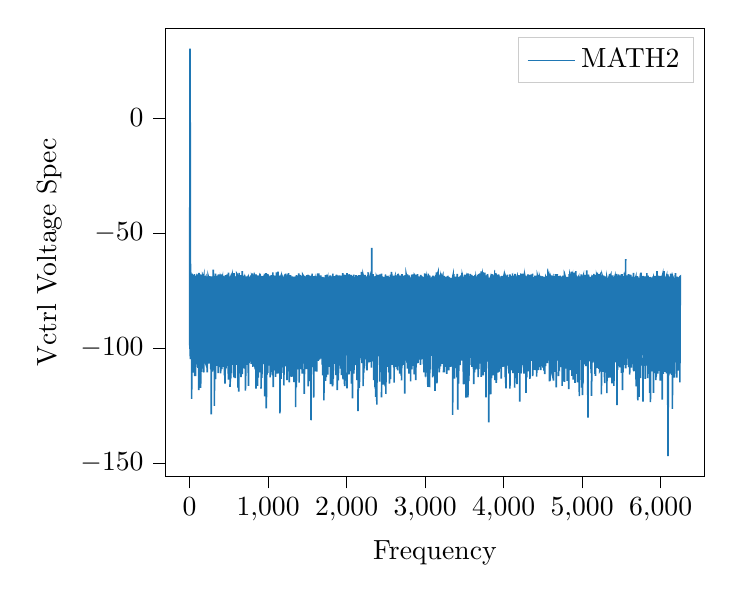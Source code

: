 % This file was created by tikzplotlib v0.9.5.
\begin{tikzpicture}

\definecolor{color0}{rgb}{0.122,0.467,0.706}

\begin{axis}[
legend cell align={left},
legend style={fill opacity=0.8, draw opacity=1, text opacity=1, draw=white!80!black},
tick align=outside,
tick pos=left,
unbounded coords=jump,
x grid style={white!69.02!black},
xlabel={Frequency},
xmin=-312.5, xmax=6562.5,
xtick style={color=black},
y grid style={white!69.02!black},
ylabel={Vctrl Voltage Spec},
ymin=-155.8, ymax=38.983,
ytick style={color=black}
]
\addplot [semithick, color0]
table {%
0 -98.809
4.98 30.13
9.98 -66.302
4.99 -99.857
9.99 -104.816
14.98 -67.099
14.99 -100.53
19.98 -68.143
19.99 -101.26
24.98 -68.808
29.98 -67.636
24.99 -122.015
34.98 -68.54
29.99 -108.8
39.98 -68.777
34.99 -99.691
44.98 -68.169
39.99 -105.989
49.98 -69.454
44.99 -109.962
54.98 -69.145
49.99 -110.634
59.98 -67.859
54.99 -106.528
59.99 -101.346
64.98 -69.125
64.99 -112.132
69.98 -68.654
69.99 -102.527
74.98 -69.838
79.98 -69.413
74.99 -112.191
79.99 -100.394
84.98 -70.401
84.99 -102.846
89.98 -68.224
89.99 -107.106
94.98 -69.695
94.99 -104.739
99.98 -69.408
99.99 -102.941
104.98 -69.237
109.98 -67.737
104.99 -108.543
109.99 -105.456
114.98 -69.509
119.98 -67.319
114.99 -118.272
119.99 -103.462
124.98 -67.807
124.99 -103.361
129.98 -70.735
129.99 -110.303
134.98 -68.782
139.98 -69.64
134.99 -111.404
144.98 -68.108
139.99 -117.298
144.99 -95.648
149.98 -70.034
154.98 -69.455
149.99 -110.278
159.98 -69.306
154.99 -106.055
159.99 -103.094
164.98 -68.389
169.98 -68.785
164.99 -106.841
169.99 -108.851
174.98 -69.677
179.98 -68.875
174.99 -103.777
179.99 -110.589
184.98 -68.726
184.99 -106.317
189.98 -69.089
194.98 -69.231
189.99 -104.619
194.99 -97.461
199.98 -69.393
204.98 -69.068
199.99 -106.085
204.99 -106.612
209.98 -69.286
209.99 -102.257
214.98 -68.842
214.99 -105.327
219.98 -69.259
219.99 -97.956
224.98 -69.807
224.99 -110.559
229.98 -69.545
229.99 -105.283
234.98 -68.603
239.98 -69.21
234.99 -104.412
244.98 -69.594
239.99 -106.756
249.98 -68.752
244.99 -105.019
254.98 -68.765
249.99 -102.064
259.98 -68.786
254.99 -103.231
259.99 -106.051
264.98 -69.793
269.98 -68.831
264.99 -105.285
269.99 -109.237
274.98 -68.863
274.99 -128.829
279.98 -69.716
284.98 -70.65
279.99 -101.841
289.98 -69.699
284.99 -104.902
294.98 -70.682
289.99 -110.177
299.98 -65.918
294.99 -99.408
304.98 -69.516
299.99 -109.439
304.99 -105.781
309.98 -69.078
309.99 -102.649
314.98 -68.53
314.99 -125.052
319.98 -69.715
319.99 -105.013
324.98 -68.869
324.99 -109.723
329.98 -67.675
329.99 -113.526
334.98 -68.965
334.99 -107.307
339.98 -68.637
339.99 -105.486
344.98 -68.641
349.98 -69.659
344.99 -107.767
354.98 -69.228
349.99 -99.648
359.98 -69.98
354.99 -99.183
364.98 -68.028
359.99 -106.612
369.98 -69.839
364.99 -110.837
374.98 -67.923
369.99 -102.23
374.99 -108.203
379.98 -70.152
379.99 -105.37
384.98 -68.276
384.99 -104.672
389.98 -68.824
389.99 -104.335
394.98 -69.18
399.98 -69.652
394.99 -110.996
404.98 -68.006
399.99 -107.75
404.99 -99.955
409.98 -70.816
414.98 -70.033
409.99 -109.153
414.99 -104.001
419.98 -68.251
419.99 -108.169
424.98 -69.333
424.99 -104.758
429.98 -68.779
434.98 -70.305
429.99 -105.946
434.99 -101.147
439.98 -70.151
439.99 -104.148
444.98 -69.618
444.99 -111.897
449.98 -70.074
449.99 -115.438
454.98 -68.304
459.98 -70.02
454.99 -109.659
464.98 -70.389
459.99 -101.309
464.99 -108.771
469.98 -68.814
474.98 -68.794
469.99 -105.382
474.99 -103.931
479.98 -67.984
484.98 -69.183
479.99 -104.296
489.98 -69.18
484.99 -107.677
494.98 -67.217
489.99 -107.764
494.99 -113.728
499.98 -68.614
499.99 -104.303
504.98 -69.468
504.99 -101.752
509.98 -69.585
509.99 -101.222
514.98 -69.969
519.98 -69.462
514.99 -116.845
519.99 -107.569
524.98 -69.802
524.99 -113.169
529.98 -68.514
529.99 -110.874
534.98 -69.511
539.98 -68.778
534.99 -101.781
539.99 -102.21
544.98 -69.92
544.99 -107.287
549.98 -68.991
549.99 -104.554
554.98 -67.414
559.98 -68.94
554.99 -103.896
564.98 -67.425
559.99 -110.179
564.99 -112.739
569.98 -68.774
574.98 -69.964
569.99 -102.657
574.99 -106.376
579.98 -70.142
584.98 -69.962
579.99 -112.996
589.98 -68.887
584.99 -104.344
594.98 -70.017
589.99 -107.3
594.99 -100.754
599.98 -67.638
604.98 -67.883
599.99 -106.751
609.98 -68.719
604.99 -99.443
614.98 -68.076
609.99 -98.772
619.98 -69.704
614.99 -117.221
624.98 -69.416
619.99 -104.67
629.98 -67.286
624.99 -118.883
629.99 -102.559
634.98 -68.747
634.99 -104.343
639.98 -68.596
639.99 -100.709
644.98 -69.839
644.99 -101.71
649.98 -68.276
649.99 -111.026
654.98 -69.981
654.99 -112.586
659.98 -69.227
659.99 -109.765
664.98 -69.173
664.99 -105.336
669.98 -66.565
669.99 -111.297
674.98 -68.953
679.98 -69.262
674.99 -104.126
679.99 -108.751
684.98 -69.689
684.99 -104.51
689.98 -70.478
689.99 -103.356
694.98 -68.565
694.99 -105.358
699.98 -68.201
699.99 -103.897
704.98 -70.631
704.99 -108.877
709.98 -69.528
714.98 -69.99
709.99 -118.507
714.99 -109.886
719.98 -70.1
724.98 -70.211
719.99 -101.332
724.99 -99.845
729.98 -68.832
734.98 -71.202
729.99 -107.271
734.99 -105.764
739.98 -69.152
739.99 -100.596
744.98 -69.099
749.98 -69.214
744.99 -104.519
749.99 -116.416
754.98 -69.278
759.98 -69.66
754.99 -101.345
764.98 -69.439
759.99 -102.23
764.99 -105.609
769.98 -69.95
774.98 -70.008
769.99 -105.811
779.98 -68.362
774.99 -103.478
779.99 -102.759
784.98 -69.845
784.99 -106.816
789.98 -69.421
794.98 -70.014
789.99 -103.548
799.98 -67.525
794.99 -106.951
804.98 -68.729
799.99 -101.671
809.98 -68.118
804.99 -108.189
814.98 -68.357
809.99 -101.755
814.99 -101.392
819.98 -69.378
824.98 -69.647
819.99 -101.788
824.99 -107.733
829.98 -68.395
834.98 -68.734
829.99 -106.333
834.99 -109.187
839.98 -68.927
844.98 -67.994
839.99 -107.34
849.98 -70.094
844.99 -117.604
854.98 -69.748
849.99 -104.594
859.98 -70.174
854.99 -109.211
859.99 -115.971
864.98 -68.42
864.99 -116.367
869.98 -69.089
869.99 -102.185
874.98 -70.123
874.99 -112.777
879.98 -69.677
884.98 -69.209
879.99 -104.311
889.98 -68.866
884.99 -104.744
889.99 -110.516
894.98 -67.648
899.98 -70.079
894.99 -104.323
904.98 -69.466
899.99 -109.814
909.98 -68.795
904.99 -100.39
914.98 -68.653
909.99 -117.58
919.98 -70.049
914.99 -98.763
924.98 -69.056
919.99 -112.945
924.99 -102.091
929.98 -68.715
934.98 -70.478
929.99 -103.876
934.99 -101.147
939.98 -70.299
939.99 -97.985
944.98 -70.917
949.98 -68.224
944.99 -106.953
949.99 -100.305
954.98 -68.752
959.98 -69.031
954.99 -120.94
964.98 -69.819
959.99 -100.895
969.98 -67.422
964.99 -116.349
969.99 -106.595
974.98 -67.465
979.98 -68.96
974.99 -126.194
979.99 -118.303
984.98 -67.937
989.98 -68.837
984.99 -111.537
989.99 -105.35
994.98 -68.977
999.98 -68.757
994.99 -110.725
1004.98 -68.809
999.99 -106.251
1009.98 -69.914
1004.99 -105.969
1014.98 -68.945
1009.99 -107.561
1014.99 -101.945
1019.98 -70.355
1019.99 -101.355
1024.98 -69.439
1029.98 -69.674
1024.99 -112.704
1029.99 -105.176
1034.98 -69.654
1039.98 -68.35
1034.99 -104.099
1044.98 -70.839
1039.99 -102.856
1044.99 -110.358
1049.98 -70.386
1054.98 -69.793
1049.99 -107.509
1059.98 -67.139
1054.99 -111.891
1059.99 -101.729
1064.98 -68.296
1064.99 -116.998
1069.98 -68.874
1069.99 -99.364
1074.98 -70.036
1074.99 -104.491
1079.98 -70.344
1079.99 -101.704
1084.98 -68.483
1084.99 -101.684
1089.98 -70.288
1089.99 -109.624
1094.98 -70.352
1099.98 -69.396
1094.99 -112.469
1099.99 -101.671
1104.98 -67.112
1104.99 -103.731
1109.98 -69.522
1109.99 -102.564
1114.98 -69.691
1119.98 -68.565
1114.99 -104.822
1119.99 -111.088
1124.98 -66.791
1124.99 -104.314
1129.98 -70.289
1129.99 -105.885
1134.98 -68.555
1139.98 -69.488
1134.99 -110.916
1139.99 -107.742
1144.98 -69.054
1144.99 -103.049
1149.98 -70.199
1149.99 -128.344
1154.98 -69.8
1154.99 -113.178
1159.98 -68.387
1159.99 -110.346
1164.98 -70.205
1164.99 -113.391
1169.98 -67.742
1169.99 -108.579
1174.98 -68.77
1179.98 -69.283
1174.99 -110.731
1184.98 -68.416
1179.99 -105.779
1189.98 -70.097
1184.99 -102.904
1194.98 -69.365
1189.99 -106.943
1199.98 -68.986
1194.99 -99.719
1204.98 -70.28
1199.99 -116.242
1209.98 -70.1
1204.99 -102.784
1214.98 -68.001
1209.99 -105.552
1219.98 -69.005
1214.99 -107.961
1224.98 -67.587
1219.99 -105.972
1229.98 -69.472
1224.99 -103.918
1229.99 -103.677
1234.98 -69.797
1239.98 -69.365
1234.99 -106.356
1244.98 -70.006
1239.99 -113.879
1249.98 -69.319
1244.99 -110.059
1254.98 -69.937
1249.99 -105.243
1259.98 -67.402
1254.99 -104.967
1264.98 -69.127
1259.99 -108.901
1269.98 -70.152
1264.99 -104.049
1269.99 -114.858
1274.98 -69.44
1274.99 -105.842
1279.98 -70.308
1279.99 -103.909
1284.98 -68.28
1284.99 -111.482
1289.98 -70.29
1289.99 -101.164
1294.98 -69.48
1294.99 -112.442
1299.98 -69.701
1299.99 -103.283
1304.98 -69.893
1304.99 -101.281
1309.98 -68.859
1309.99 -101.174
1314.98 -69.162
1314.99 -112.364
1319.98 -70.025
1319.99 -103.866
1324.98 -70.772
1324.99 -103.015
1329.98 -70.837
1329.99 -114.778
1334.98 -69.499
1334.99 -106.481
1339.98 -68.98
1339.99 -103.755
1344.98 -69.662
1344.99 -109.776
1349.98 -68.838
1349.99 -125.632
1354.98 -68.924
1354.99 -104.812
1359.98 -68.328
1359.99 -116.798
1364.98 -68.485
1364.99 -97.907
1369.98 -69.278
1369.99 -102.59
1374.98 -69.819
1374.99 -109.244
1379.98 -69.767
1379.99 -98.113
1384.98 -68.934
1384.99 -105.819
1389.98 -67.576
1389.99 -108.891
1394.98 -69.309
1394.99 -114.981
1399.98 -68.659
1399.99 -105.926
1404.98 -68.153
1404.99 -107.945
1409.98 -69.828
1409.99 -101.67
1414.98 -68.48
1414.99 -109.006
1419.98 -69.769
1424.98 -69.624
1419.99 -109.13
1429.98 -69.613
1424.99 -105.63
1429.99 -109.211
1434.98 -69.263
1434.99 -111.114
1439.98 -68.155
1444.98 -68.47
1439.99 -102.216
1449.98 -68.918
1444.99 -102.316
1454.98 -69.105
1449.99 -106.746
1454.99 -100.511
1459.98 -68.978
1464.98 -69.158
1459.99 -119.865
1464.99 -100.265
1469.98 -70.079
1469.99 -106.643
1474.98 -69.35
1479.98 -69.181
1474.99 -106.166
1479.99 -102.562
1484.98 -69.527
1484.99 -109.167
1489.98 -68.259
1489.99 -103.168
1494.98 -71.04
1494.99 -102.201
1499.98 -69.905
1504.98 -69.701
1499.99 -101.188
1504.99 -105.808
1509.98 -68.849
1509.99 -116.668
1514.98 -68.684
1519.98 -68.826
1514.99 -103.77
1519.99 -114.327
1524.98 -68.381
1524.99 -105.987
1529.98 -68.789
1529.99 -103.606
1534.98 -69.026
1539.98 -68.995
1534.99 -100.288
1539.99 -98.51
1544.98 -69.835
1549.98 -69.608
1544.99 -131.341
1554.98 -68.977
1549.99 -107.116
1559.98 -67.593
1554.99 -108.306
1564.98 -69.328
1559.99 -106.913
1569.98 -68.881
1564.99 -100.695
1574.98 -71.058
1569.99 -102.497
1574.99 -104.709
1579.98 -68.766
1579.99 -121.499
1584.98 -71.19
1589.98 -70.525
1584.99 -108.625
1594.98 -70.64
1589.99 -107.65
1599.98 -69.608
1594.99 -104.905
1604.98 -70.68
1599.99 -110.048
1604.99 -107.511
1609.98 -69.988
1609.99 -106.667
1614.98 -69.567
1619.98 -69.795
1614.99 -109.775
1624.98 -69.123
1619.99 -110.241
1629.98 -67.584
1624.99 -100.059
1634.98 -70.243
1629.99 -103.933
1639.98 -69.636
1634.99 -98.936
1644.98 -67.508
1639.99 -105.553
1644.99 -98.798
1649.98 -69.921
1654.98 -69.803
1649.99 -100.349
1659.98 -69.973
1654.99 -104.978
1664.98 -69.035
1659.99 -101.042
1669.98 -68.397
1664.99 -103.984
1674.98 -69.659
1669.99 -102.417
1679.98 -69.32
1674.99 -104.125
1684.98 -69.88
1679.99 -104.579
1689.98 -69.549
1684.99 -103.108
1694.98 -69.058
1689.99 -107.19
1699.98 -69.556
1694.99 -111.853
1704.98 -69.941
1699.99 -106.649
1709.98 -69.253
1704.99 -106.693
1714.98 -69.233
1709.99 -122.752
1719.98 -69.738
1714.99 -109.642
1724.98 -69.666
1719.99 -100.237
1729.98 -68.255
1724.99 -109.144
1734.98 -70.098
1729.99 -114.215
1739.98 -68.899
1734.99 -101.257
1744.98 -68.074
1739.99 -112.612
1744.99 -102.52
1749.98 -70.952
1754.98 -70.242
1749.99 -99.74
1759.98 -69.459
1754.99 -106.527
1759.99 -111.48
1764.98 -69.213
1764.99 -98.958
1769.98 -69.055
1769.99 -108.096
1774.98 -69.368
1774.99 -108.143
1779.98 -70.223
1779.99 -104.106
1784.98 -68.471
1784.99 -103.281
1789.98 -68.883
1789.99 -100.783
1794.98 -68.379
1794.99 -115.619
1799.98 -68.874
1799.99 -110.03
1804.98 -69.183
1804.99 -108.087
1809.98 -69.296
1809.99 -109.769
1814.98 -69.369
1814.99 -104.433
1819.98 -69.862
1819.99 -116.644
1824.98 -67.597
1824.99 -115.994
1829.98 -70.226
1829.99 -113.201
1834.98 -69.136
1834.99 -101.22
1839.98 -68.688
1839.99 -100.974
1844.98 -69.206
1844.99 -102.929
1849.98 -69.091
1849.99 -101.347
1854.98 -70.932
1854.99 -106.828
1859.98 -69.306
1859.99 -109.692
1864.98 -68.509
1864.99 -111.685
1869.98 -68.069
1869.99 -98.504
1874.98 -69.631
1874.99 -104.361
1879.98 -68.435
1879.99 -118.297
1884.98 -68.539
1884.99 -99.635
1889.98 -69.112
1889.99 -112.944
1894.98 -70.0
1894.99 -114.068
1899.98 -69.829
1899.99 -105.569
1904.98 -69.397
1904.99 -105.925
1909.98 -68.445
1909.99 -103.898
1914.98 -69.567
1919.98 -69.531
1914.99 -107.57
1919.99 -98.038
1924.98 -68.543
1924.99 -108.946
1929.98 -68.969
1929.99 -104.376
1934.98 -70.254
1939.98 -69.383
1934.99 -111.76
1939.99 -105.346
1944.98 -70.389
1944.99 -103.346
1949.98 -67.47
1954.98 -69.481
1949.99 -106.452
1954.99 -113.534
1959.98 -70.408
1964.98 -68.202
1959.99 -100.787
1969.98 -68.12
1964.99 -107.706
1974.98 -69.858
1969.99 -112.059
1974.99 -116.513
1979.98 -69.45
1979.99 -114.156
1984.98 -69.986
1989.98 -68.181
1984.99 -99.334
1994.98 -69.565
1989.99 -98.496
1999.98 -69.339
1994.99 -103.109
1999.99 -100.436
2004.98 -67.424
2009.98 -68.549
2004.99 -117.473
2009.99 -101.424
2014.98 -69.835
2019.98 -70.21
2014.99 -100.733
2019.99 -102.797
2024.98 -69.964
2024.99 -104.373
2029.98 -69.733
2034.98 -67.922
2029.99 -111.389
2039.98 -69.222
2034.99 -105.324
2039.99 -109.528
2044.98 -69.983
2044.99 -101.098
2049.98 -69.262
2049.99 -109.948
2054.98 -68.176
2054.99 -106.6
2059.98 -69.241
2059.99 -115.463
2064.98 -68.615
2064.99 -105.631
2069.98 -69.259
2069.99 -102.599
2074.98 -69.117
2074.99 -121.795
2079.98 -70.54
2079.99 -106.143
2084.98 -70.355
2089.98 -68.115
2084.99 -103.22
2094.98 -69.792
2089.99 -111.07
2099.98 -69.864
2094.99 -109.504
2104.98 -69.863
2099.99 -104.821
2104.99 -105.752
2109.98 -69.971
2109.99 -101.46
2114.98 -69.137
2114.99 -107.371
2119.98 -68.335
2119.99 -105.956
2124.98 -69.114
2124.99 -105.072
2129.98 -68.689
2129.99 -113.896
2134.98 -68.66
2134.99 -98.72
2139.98 -69.546
2139.99 -101.364
2144.98 -68.844
2149.98 -70.55
2144.99 -127.411
2149.99 -104.872
2154.98 -68.304
2159.98 -69.886
2154.99 -105.936
2159.99 -117.221
2164.98 -68.333
2164.99 -114.694
2169.98 -70.184
2169.99 -102.138
2174.98 -70.643
2179.98 -68.849
2174.99 -101.63
2184.98 -70.184
2179.99 -104.221
2189.98 -66.905
2184.99 -101.938
2189.99 -99.094
2194.98 -69.079
2199.98 -68.582
2194.99 -106.499
2204.98 -69.328
2199.99 -104.556
2204.99 -105.922
2209.98 -68.406
2214.98 -69.137
2209.99 -116.468
2219.98 -69.788
2214.99 -99.397
2219.99 -110.686
2224.98 -69.507
2229.98 -69.917
2224.99 -102.853
2229.99 -104.841
2234.98 -68.177
2239.98 -69.552
2234.99 -102.098
2239.99 -100.439
2244.98 -70.42
2249.98 -68.887
2244.99 -101.406
2254.98 -69.506
2249.99 -102.072
2254.99 -108.897
2259.98 -70.506
2264.98 -69.579
2259.99 -109.631
2264.99 -100.976
2269.98 -70.482
2274.98 -67.049
2269.99 -104.394
2274.99 -105.354
2279.98 -68.569
2279.99 -102.704
2284.98 -69.005
2284.99 -106.186
2289.98 -70.331
2294.98 -69.631
2289.99 -104.422
2299.98 -69.997
2294.99 -104.198
2299.99 -101.517
2304.98 -68.819
2304.99 -105.96
2309.98 -68.521
2309.99 -102.971
2314.98 -70.498
2314.99 -108.471
2319.98 -56.449
2319.99 -105.814
2324.98 -69.113
2329.98 -69.028
2324.99 -100.568
2329.99 -100.74
2334.98 -67.829
2334.99 -98.194
2339.98 -70.074
2339.99 -103.531
2344.98 -69.782
2344.99 -113.866
2349.98 -70.439
2354.98 -69.437
2349.99 -102.81
2359.98 -68.991
2354.99 -106.418
2364.98 -68.7
2359.99 -117.004
2369.98 -69.644
2364.99 -107.18
2369.99 -121.138
2374.98 -69.383
2374.99 -105.179
2379.98 -68.9
2384.98 -69.315
2379.99 -98.028
2384.99 -124.558
2389.98 -68.133
2389.99 -107.292
2394.98 -68.937
2394.99 -97.93
2399.98 -69.041
2404.98 -68.18
2399.99 -98.114
2404.99 -103.529
2409.98 -68.832
2409.99 -103.157
2414.98 -69.777
2414.99 -101.054
2419.98 -68.0
2424.98 -69.761
2419.99 -114.609
2429.98 -67.991
2424.99 -102.304
2434.98 -69.444
2429.99 -100.903
2434.99 -108.093
2439.98 -69.82
2444.98 -67.615
2439.99 -109.742
2449.98 -69.518
2444.99 -121.44
2454.98 -68.842
2449.99 -109.12
2459.98 -69.424
2454.99 -98.142
2464.98 -70.067
2459.99 -113.261
2469.98 -69.89
2464.99 -105.596
2469.99 -115.888
2474.98 -70.268
2474.99 -107.597
2479.98 -69.084
2479.99 -104.227
2484.98 -69.032
2489.98 -70.281
2484.99 -111.709
2494.98 -68.125
2489.99 -116.603
2494.99 -101.188
2499.98 -68.655
2499.99 -119.936
2504.98 -69.091
2509.98 -69.37
2504.99 -106.66
2509.99 -99.753
2514.98 -69.882
2519.98 -68.925
2514.99 -98.064
2519.99 -99.598
2524.98 -68.593
2529.98 -69.682
2524.99 -108.184
2529.99 -103.287
2534.98 -69.141
2534.99 -110.495
2539.98 -70.063
2544.98 -69.11
2539.99 -104.191
2549.98 -69.899
2544.99 -115.411
2549.99 -104.739
2554.98 -70.069
2559.98 -68.104
2554.99 -110.071
2559.99 -113.437
2564.98 -69.112
2564.99 -101.686
2569.98 -66.927
2574.98 -68.168
2569.99 -102.621
2579.98 -69.683
2574.99 -106.551
2584.98 -70.184
2579.99 -102.365
2589.98 -68.536
2584.99 -107.294
2594.98 -69.519
2589.99 -105.178
2594.99 -105.931
2599.98 -69.015
2599.99 -108.359
2604.98 -69.034
2604.99 -115.013
2609.98 -69.519
2614.98 -69.004
2609.99 -105.666
2614.99 -104.623
2619.98 -68.513
2619.99 -108.12
2624.98 -68.175
2624.99 -106.024
2629.98 -69.509
2634.98 -69.69
2629.99 -103.16
2634.99 -106.974
2639.98 -69.383
2644.98 -69.093
2639.99 -103.089
2644.99 -109.043
2649.98 -68.687
2649.99 -109.676
2654.98 -67.785
2659.98 -68.733
2654.99 -101.653
2659.99 -104.86
2664.98 -68.557
2664.99 -99.659
2669.98 -69.028
2674.98 -69.387
2669.99 -102.417
2679.98 -69.598
2674.99 -111.091
2679.99 -100.402
2684.98 -69.026
2689.98 -69.058
2684.99 -104.983
2694.98 -70.613
2689.99 -106.179
2699.98 -68.231
2694.99 -111.938
2704.98 -67.876
2699.99 -114.057
2709.98 -68.483
2704.99 -107.599
2714.98 -69.248
2709.99 -106.43
2719.98 -69.75
2714.99 -107.281
2719.99 -104.802
2724.98 -69.814
2724.99 -106.504
2729.98 -68.537
2734.98 -70.234
2729.99 -104.86
2734.99 -103.007
2739.98 -70.378
2739.99 -119.79
2744.98 -68.298
2744.99 -100.977
2749.98 -69.272
2749.99 -102.393
2754.98 -70.496
2754.99 -103.711
2759.98 -68.173
2764.98 -68.984
2759.99 -101.274
2764.99 -105.407
2769.98 -69.244
2769.99 -106.313
2774.98 -67.969
2774.99 -108.948
2779.98 -69.853
2779.99 -98.427
2784.98 -70.011
2784.99 -97.309
2789.98 -69.418
2794.98 -68.403
2789.99 -105.961
2799.98 -70.063
2794.99 -111.12
2799.99 -107.641
2804.98 -70.978
2809.98 -69.653
2804.99 -103.66
2809.99 -106.914
2814.98 -69.804
2814.99 -114.445
2819.98 -69.264
2819.99 -103.197
2824.98 -69.61
2829.98 -68.165
2824.99 -108.436
2834.98 -70.829
2829.99 -109.191
2839.98 -68.012
2834.99 -103.332
2839.99 -103.094
2844.98 -68.045
2849.98 -70.09
2844.99 -107.736
2854.98 -68.349
2849.99 -103.015
2854.99 -104.833
2859.98 -67.83
2859.99 -111.387
2864.98 -68.264
2869.98 -68.522
2864.99 -104.869
2874.98 -70.47
2869.99 -110.666
2879.98 -69.406
2874.99 -104.596
2884.98 -69.938
2879.99 -113.948
2889.98 -68.102
2884.99 -108.332
2894.98 -69.148
2889.99 -103.404
2899.98 -69.297
2894.99 -102.533
2904.98 -67.9
2899.99 -106.588
2909.98 -69.226
2904.99 -98.935
2914.98 -68.806
2909.99 -106.449
2919.98 -68.901
2914.99 -103.457
2924.98 -69.01
2919.99 -104.959
2929.98 -69.446
2924.99 -104.079
2934.98 -69.836
2929.99 -99.796
2939.98 -70.878
2934.99 -103.562
2944.98 -68.21
2939.99 -107.281
2949.98 -68.645
2944.99 -105.1
2954.98 -68.846
2949.99 -104.83
2959.98 -69.311
2954.99 -100.203
2964.98 -68.848
2959.99 -104.751
2969.98 -69.388
2964.99 -103.571
2974.98 -70.329
2969.99 -103.889
2979.98 -69.211
2974.99 -103.859
2984.98 -69.422
2979.99 -107.098
2989.98 -70.247
2984.99 -110.537
2994.98 -67.508
2989.99 -103.239
2999.98 -69.282
2994.99 -108.874
2999.99 -109.692
3004.98 -69.194
3004.99 -112.36
3009.98 -69.114
3009.99 -109.068
3014.98 -67.907
3019.98 -69.832
3014.99 -102.469
3019.99 -100.621
3024.98 -69.563
3029.98 -70.339
3024.99 -103.751
3034.98 -69.783
3029.99 -108.581
3034.99 -116.81
3039.98 -68.595
3039.99 -104.042
3044.98 -68.451
3049.98 -68.7
3044.99 -110.574
3049.99 -100.016
3054.98 -69.715
3059.98 -68.518
3054.99 -116.999
3059.99 -106.364
3064.98 -69.416
3069.98 -70.282
3064.99 -109.224
3074.98 -69.389
3069.99 -101.248
3079.98 -69.335
3074.99 -101.421
3079.99 -103.321
3084.98 -70.071
3089.98 -69.03
3084.99 -100.52
3089.99 -102.67
3094.98 -69.626
3094.99 -112.745
3099.98 -68.454
3099.99 -110.249
3104.98 -70.46
3109.98 -70.456
3104.99 -108.586
3114.98 -68.885
3109.99 -103.457
3114.99 -102.322
3119.98 -69.62
3119.99 -112.165
3124.98 -70.511
3129.98 -70.107
3124.99 -118.581
3129.99 -105.252
3134.98 -68.191
3139.98 -69.673
3134.99 -104.614
3144.98 -67.149
3139.99 -104.83
3149.98 -68.028
3144.99 -103.985
3154.98 -67.32
3149.99 -115.339
3154.99 -105.885
3159.98 -67.643
3164.98 -67.093
3159.99 -100.589
3169.98 -68.064
3164.99 -104.802
3174.98 -68.757
3169.99 -101.383
3174.99 -106.524
3179.98 -69.952
3179.99 -110.5
3184.98 -70.133
3189.98 -69.399
3184.99 -108.993
3194.98 -69.298
3189.99 -100.508
3194.99 -107.898
3199.98 -69.242
3204.98 -68.85
3199.99 -101.409
3209.98 -70.217
3204.99 -104.368
3214.98 -69.485
3209.99 -103.088
3214.99 -100.689
3219.98 -69.55
3224.98 -68.977
3219.99 -106.858
3229.98 -69.442
3224.99 -105.216
3229.99 -101.826
3234.98 -69.436
3239.98 -69.486
3234.99 -110.58
3244.98 -68.669
3239.99 -100.426
3244.99 -110.492
3249.98 -69.442
3249.99 -108.143
3254.98 -70.055
3259.98 -69.182
3254.99 -101.914
3264.98 -69.448
3259.99 -105.675
3269.98 -69.055
3264.99 -97.503
3269.99 -99.996
3274.98 -69.804
3274.99 -111.204
3279.98 -69.684
3279.99 -105.507
3284.98 -68.975
3289.98 -68.928
3284.99 -103.479
3294.98 -69.596
3289.99 -100.233
3294.99 -109.631
3299.98 -69.067
3299.99 -109.686
3304.98 -69.685
3304.99 -105.576
3309.98 -69.322
3309.99 -106.989
3314.98 -70.699
3314.99 -104.622
3319.98 -69.666
3319.99 -108.11
3324.98 -69.804
3324.99 -105.204
3329.98 -69.471
3329.99 -108.003
3334.98 -70.328
3334.99 -105.882
3339.98 -70.017
3339.99 -100.645
3344.98 -70.199
3344.99 -105.53
3349.98 -69.283
3354.98 -68.527
3349.99 -128.98
3359.98 -68.857
3354.99 -107.092
3364.98 -67.888
3359.99 -106.447
3369.98 -69.053
3364.99 -107.397
3374.98 -69.093
3369.99 -104.484
3379.98 -69.711
3374.99 -113.23
3384.98 -68.918
3379.99 -103.647
3389.98 -69.483
3384.99 -108.731
3394.98 -69.292
3389.99 -104.871
3399.98 -69.159
3394.99 -105.761
3404.98 -70.124
3399.99 -107.457
3409.98 -67.76
3404.99 -112.719
3409.99 -110.757
3414.98 -69.755
3419.98 -69.679
3414.99 -126.778
3424.98 -69.361
3419.99 -98.919
3424.99 -115.387
3429.98 -70.035
3429.99 -109.918
3434.98 -69.375
3434.99 -101.583
3439.98 -68.975
3439.99 -106.248
3444.98 -68.953
3444.99 -107.367
3449.98 -68.745
3454.98 -70.61
3449.99 -104.874
3454.99 -103.557
3459.98 -68.339
3459.99 -105.389
3464.98 -70.611
3469.98 -67.352
3464.99 -102.939
3469.99 -100.646
3474.98 -68.719
3479.98 -69.485
3474.99 -103.932
3484.98 -69.404
3479.99 -102.709
3489.98 -69.488
3484.99 -107.275
3489.99 -115.716
3494.98 -70.794
3499.98 -69.564
3494.99 -115.621
3504.98 -68.125
3499.99 -104.612
3504.99 -106.845
3509.98 -69.22
3509.99 -101.451
3514.98 -69.859
3519.98 -69.363
3514.99 -105.304
3524.98 -70.74
3519.99 -121.496
3529.98 -69.492
3524.99 -112.025
3534.98 -68.19
3529.99 -105.222
3539.98 -69.648
3534.99 -110.065
3539.99 -109.82
3544.98 -67.552
3549.98 -69.17
3544.99 -121.385
3554.98 -69.817
3549.99 -105.048
3554.99 -114.39
3559.98 -69.944
3564.98 -69.954
3559.99 -111.997
3569.98 -68.788
3564.99 -102.968
3569.99 -107.394
3574.98 -67.798
3579.98 -69.718
3574.99 -102.711
3579.99 -103.072
3584.98 -69.853
3589.98 -68.19
3584.99 -101.896
3594.98 -68.322
3589.99 -101.681
3599.98 -69.757
3594.99 -108.138
3599.99 -102.185
3604.98 -70.2
3609.98 -69.371
3604.99 -98.79
3614.98 -69.677
3609.99 -101.92
3619.98 -68.712
3614.99 -103.255
3619.99 -115.66
3624.98 -68.997
3629.98 -68.82
3624.99 -107.859
3629.99 -110.579
3634.98 -69.587
3634.99 -109.309
3639.98 -69.53
3639.99 -103.875
3644.98 -68.762
3644.99 -108.802
3649.98 -69.705
3654.98 -70.52
3649.99 -102.293
3654.99 -102.015
3659.98 -70.176
3664.98 -69.105
3659.99 -102.119
3664.99 -109.227
3669.98 -69.35
3674.98 -68.131
3669.99 -103.614
3679.98 -69.12
3674.99 -112.577
3679.99 -105.628
3684.98 -67.907
3684.99 -108.985
3689.98 -70.515
3689.99 -103.055
3694.98 -67.553
3694.99 -104.574
3699.98 -69.054
3699.99 -106.69
3704.98 -69.54
3704.99 -102.168
3709.98 -68.925
3709.99 -99.895
3714.98 -66.643
3714.99 -112.547
3719.98 -68.827
3724.98 -68.157
3719.99 -106.841
3729.98 -69.492
3724.99 -106.466
3734.98 -66.964
3729.99 -99.538
3739.98 -69.35
3734.99 -101.19
3744.98 -68.708
3739.99 -111.846
3749.98 -67.695
3744.99 -100.752
3754.98 -68.452
3749.99 -110.303
3759.98 -67.21
3754.99 -106.017
3759.99 -103.438
3764.98 -68.432
3764.99 -100.535
3769.98 -69.087
3769.99 -109.811
3774.98 -70.567
3774.99 -121.434
3779.98 -68.843
3779.99 -108.83
3784.98 -69.473
3784.99 -100.111
3789.98 -68.312
3794.98 -68.248
3789.99 -105.916
3799.98 -68.608
3794.99 -99.219
3799.99 -103.022
3804.98 -69.379
3804.99 -102.84
3809.98 -69.526
3809.99 -132.314
3814.98 -70.381
3819.98 -70.32
3814.99 -112.362
3819.99 -102.515
3824.98 -70.182
3829.98 -69.636
3824.99 -101.184
3829.99 -107.1
3834.98 -68.928
3834.99 -120.089
3839.98 -70.13
3839.99 -99.171
3844.98 -70.422
3844.99 -113.072
3849.98 -69.278
3854.98 -67.92
3849.99 -106.104
3854.99 -110.957
3859.98 -69.664
3859.99 -111.417
3864.98 -69.77
3869.98 -69.39
3864.99 -102.096
3869.99 -111.856
3874.98 -69.499
3879.98 -68.844
3874.99 -106.979
3884.98 -69.097
3879.99 -101.037
3884.99 -104.707
3889.98 -68.807
3894.98 -69.503
3889.99 -113.907
3894.99 -109.961
3899.98 -67.41
3904.98 -68.663
3899.99 -110.844
3909.98 -69.297
3904.99 -115.096
3909.99 -113.141
3914.98 -68.116
3919.98 -69.23
3914.99 -104.786
3924.98 -68.259
3919.99 -107.689
3929.98 -69.044
3924.99 -110.606
3929.99 -104.66
3934.98 -69.589
3939.98 -68.036
3934.99 -110.391
3944.98 -70.079
3939.99 -110.266
3944.99 -104.523
3949.98 -68.812
3954.98 -70.168
3949.99 -107.374
3959.98 -69.801
3954.99 -103.666
3964.98 -69.621
3959.99 -99.308
3969.98 -69.317
3964.99 -108.861
3974.98 -70.081
3969.99 -113.264
3979.98 -68.642
3974.99 -105.819
3984.98 -69.581
3979.99 -101.971
3989.98 -69.257
3984.99 -105.661
3989.99 -108.149
3994.98 -69.98
3999.98 -69.19
3994.99 -104.661
4004.98 -69.254
3999.99 -108.092
4009.98 -68.376
4004.99 -106.26
4009.99 -104.975
4014.98 -70.396
4014.99 -103.293
4019.98 -68.508
4024.98 -69.019
4019.99 -112.556
4029.98 -69.475
4024.99 -111.516
4029.99 -117.531
4034.98 -70.276
4034.99 -109.829
4039.98 -68.504
4044.98 -69.605
4039.99 -107.637
4049.98 -68.118
4044.99 -101.423
4049.99 -101.263
4054.98 -70.365
4059.98 -69.268
4054.99 -102.696
4064.98 -69.65
4059.99 -100.745
4069.98 -69.167
4064.99 -108.097
4069.99 -111.068
4074.98 -69.667
4074.99 -108.273
4079.98 -67.97
4084.98 -69.693
4079.99 -117.608
4089.98 -68.666
4084.99 -109.073
4089.99 -104.981
4094.98 -70.301
4094.99 -109.712
4099.98 -69.521
4099.99 -101.632
4104.98 -69.544
4109.98 -69.116
4104.99 -100.82
4109.99 -103.555
4114.98 -68.562
4119.98 -68.808
4114.99 -107.375
4124.98 -69.168
4119.99 -110.838
4129.98 -69.369
4124.99 -108.184
4134.98 -70.32
4129.99 -102.553
4134.99 -106.267
4139.98 -70.104
4144.98 -67.765
4139.99 -117.218
4144.99 -104.133
4149.98 -70.016
4149.99 -104.996
4154.98 -70.091
4154.99 -105.753
4159.98 -70.342
4159.99 -102.495
4164.98 -69.447
4169.98 -68.987
4164.99 -107.921
4169.99 -115.643
4174.98 -70.332
4179.98 -69.033
4174.99 -105.485
4179.99 -110.761
4184.98 -68.249
4184.99 -109.642
4189.98 -69.128
4189.99 -103.429
4194.98 -69.877
4194.99 -99.512
4199.98 -69.3
4199.99 -107.962
4204.98 -69.404
4209.98 -68.312
4204.99 -123.227
4214.98 -68.344
4209.99 -100.129
4219.98 -67.585
4214.99 -102.714
4224.98 -70.661
4219.99 -110.989
4224.99 -109.895
4229.98 -70.854
4229.99 -105.756
4234.98 -69.908
4234.99 -102.026
4239.98 -69.146
4244.98 -67.655
4239.99 -107.371
4249.98 -69.572
4244.99 -105.869
4249.99 -102.684
4254.98 -69.105
4254.99 -108.397
4259.98 -68.011
4259.99 -111.108
4264.98 -67.643
4264.99 -104.295
4269.98 -68.536
4274.98 -69.367
4269.99 -105.036
4274.99 -101.282
4279.98 -68.57
4279.99 -106.571
4284.98 -69.077
4284.99 -119.396
4289.98 -70.111
4289.99 -101.9
4294.98 -69.791
4299.98 -70.824
4294.99 -112.761
4299.99 -103.283
4304.98 -68.909
4309.98 -67.984
4304.99 -108.41
4314.98 -69.681
4309.99 -110.145
4319.98 -69.465
4314.99 -99.875
4324.98 -68.139
4319.99 -105.739
4324.99 -103.005
4329.98 -69.699
4329.99 -104.093
4334.98 -68.779
4334.99 -113.401
4339.98 -70.675
4339.99 -105.15
4344.98 -68.042
4349.98 -69.723
4344.99 -99.215
4349.99 -105.581
4354.98 -69.684
4359.98 -68.064
4354.99 -102.284
4364.98 -69.601
4359.99 -101.517
4369.98 -67.622
4364.99 -103.99
4374.98 -69.113
4369.99 -112.134
4379.98 -69.979
4374.99 -102.016
4384.98 -70.373
4379.99 -105.301
4384.99 -103.769
4389.98 -69.7
4389.99 -109.44
4394.98 -69.769
4394.99 -104.461
4399.98 -68.492
4399.99 -106.292
4404.98 -69.899
4409.98 -68.599
4404.99 -109.591
4409.99 -100.215
4414.98 -68.481
4414.99 -104.384
4419.98 -71.156
4424.98 -70.156
4419.99 -112.424
4424.99 -104.569
4429.98 -68.297
4434.98 -68.868
4429.99 -97.911
4439.98 -69.993
4434.99 -100.746
4444.98 -68.966
4439.99 -106.65
4449.98 -69.2
4444.99 -109.592
4449.99 -97.37
4454.98 -68.245
4454.99 -107.191
4459.98 -69.23
4464.98 -69.834
4459.99 -108.313
4469.98 -69.54
4464.99 -98.87
4469.99 -101.817
4474.98 -68.579
4474.99 -109.558
4479.98 -69.233
4479.99 -102.282
4484.98 -69.714
4489.98 -69.704
4484.99 -106.131
4494.98 -68.859
4489.99 -106.727
4494.99 -103.689
4499.98 -69.251
4499.99 -108.503
4504.98 -69.336
4509.98 -69.441
4504.99 -104.078
4514.98 -70.685
4509.99 -105.814
4519.98 -69.477
4514.99 -109.772
4519.99 -99.538
4524.98 -69.296
4524.99 -111.338
4529.98 -68.918
4529.99 -107.369
4534.98 -69.77
4534.99 -107.781
4539.98 -69.446
4544.98 -69.866
4539.99 -104.685
4549.98 -70.286
4544.99 -103.876
4554.98 -70.171
4549.99 -103.811
4559.98 -68.652
4554.99 -106.468
4559.99 -104.729
4564.98 -68.388
4569.98 -69.12
4564.99 -101.982
4569.99 -99.6
4574.98 -68.717
4579.98 -69.503
4574.99 -102.774
4579.99 -97.821
4584.98 -68.729
4584.99 -114.451
4589.98 -68.394
4589.99 -114.089
4594.98 -68.616
4599.98 -69.125
4594.99 -107.342
4604.98 -68.445
4599.99 -102.516
4609.98 -69.565
4604.99 -106.662
4614.98 -69.044
4609.99 -110.026
4614.99 -110.749
4619.98 -69.483
4624.98 -69.144
4619.99 -104.725
4624.99 -107.249
4629.98 -69.349
4629.99 -108.678
4634.98 -68.707
4634.99 -114.099
4639.98 -69.189
4639.99 -107.212
4644.98 -69.786
4644.99 -105.297
4649.98 -69.732
4649.99 -110.284
4654.98 -69.76
4654.99 -108.259
4659.98 -67.827
4659.99 -108.367
4664.98 -68.806
4664.99 -106.726
4669.98 -69.031
4669.99 -117.048
4674.98 -69.684
4679.98 -68.334
4674.99 -98.479
4684.98 -67.85
4679.99 -103.469
4689.98 -69.438
4684.99 -101.228
4694.98 -68.71
4689.99 -104.263
4699.98 -69.069
4694.99 -105.392
4704.98 -69.181
4699.99 -112.222
4709.98 -68.734
4704.99 -108.054
4709.99 -108.449
4714.98 -69.167
4714.99 -108.245
4719.98 -68.502
4719.99 -96.186
4724.98 -69.226
4724.99 -108.299
4729.98 -69.006
4729.99 -105.009
4734.98 -70.085
4734.99 -108.237
4739.98 -70.726
4739.99 -100.324
4744.98 -68.857
4744.99 -116.428
4749.98 -69.415
4749.99 -100.694
4754.98 -68.53
4754.99 -114.425
4759.98 -69.307
4759.99 -105.057
4764.98 -69.222
4769.98 -69.237
4764.99 -109.124
4769.99 -105.233
4774.98 -68.932
4779.98 -69.678
4774.99 -114.704
4779.99 -101.624
4784.98 -69.094
4789.98 -69.757
4784.99 -108.835
4789.99 -107.031
4794.98 -69.866
4794.99 -103.777
4799.98 -70.758
4799.99 -105.495
4804.98 -69.399
4804.99 -102.37
4809.98 -69.404
4814.98 -69.418
4809.99 -114.2
4814.99 -102.364
4819.98 -69.234
4824.98 -70.872
4819.99 -113.834
4824.99 -111.843
4829.98 -70.147
4829.99 -117.79
4834.98 -67.841
4839.98 -70.825
4834.99 -104.244
4839.99 -104.915
4844.98 -68.619
4849.98 -69.353
4844.99 -104.917
4854.98 -69.315
4849.99 -109.517
4859.98 -69.603
4854.99 -106.83
4864.98 -66.778
4859.99 -100.332
4864.99 -104.386
4869.98 -70.183
4874.98 -69.379
4869.99 -112.107
4879.98 -69.683
4874.99 -106.828
4879.99 -104.293
4884.98 -68.987
4884.99 -113.704
4889.98 -68.664
4894.98 -67.202
4889.99 -108.535
4899.98 -69.737
4894.99 -103.067
4904.98 -69.973
4899.99 -103.889
4904.99 -107.865
4909.98 -70.204
4909.99 -115.152
4914.98 -68.175
4914.99 -111.234
4919.98 -66.58
4919.99 -103.972
4924.98 -68.433
4924.99 -102.153
4929.98 -69.756
4934.98 -69.806
4929.99 -110.75
4934.99 -106.481
4939.98 -70.007
4944.98 -68.881
4939.99 -114.921
4944.99 -103.666
4949.98 -69.532
4954.98 -69.135
4949.99 -104.997
4959.98 -70.356
4954.99 -111.756
4964.98 -68.869
4959.99 -100.031
4964.99 -120.874
4969.98 -70.154
4969.99 -103.046
4974.98 -70.703
4974.99 -105.109
4979.98 -69.961
4979.99 -104.094
4984.98 -69.927
4984.99 -101.882
4989.98 -67.965
4989.99 -99.854
4994.98 -68.553
4994.99 -117.131
4999.98 -68.545
4999.99 -116.651
5004.98 -69.932
5004.99 -120.434
5009.98 -69.206
5014.98 -68.638
5009.99 -115.601
5014.99 -105.239
5019.98 -69.65
5019.99 -100.468
5024.98 -70.274
5024.99 -97.926
5029.98 -69.011
5034.98 -69.344
5029.99 -98.776
5034.99 -101.095
5039.98 -68.199
5044.98 -69.377
5039.99 -107.058
5049.98 -68.834
5044.99 -105.992
5054.98 -69.673
5049.99 -107.876
5059.98 -66.191
5054.99 -99.892
5064.98 -69.325
5059.99 -106.796
5069.98 -70.324
5064.99 -106.363
5074.98 -69.206
5069.99 -107.245
5074.99 -130.149
5079.98 -68.035
5084.98 -70.48
5079.99 -103.654
5089.98 -69.371
5084.99 -103.867
5094.98 -68.89
5089.99 -103.124
5099.98 -69.178
5094.99 -100.134
5104.98 -70.088
5099.99 -105.798
5109.98 -69.543
5104.99 -99.574
5114.98 -69.187
5109.99 -99.053
5114.99 -110.823
5119.98 -69.755
5124.98 -68.81
5119.99 -120.772
5124.99 -102.806
5129.98 -68.746
5134.98 -68.851
5129.99 -106.342
5139.98 -69.643
5134.99 -106.314
5139.99 -101.343
5144.98 -68.947
5144.99 -103.758
5149.98 -67.772
5149.99 -102.539
5154.98 -70.405
5154.99 -105.887
5159.98 -69.486
5159.99 -102.327
5164.98 -68.177
5164.99 -111.15
5169.98 -68.39
5169.99 -112.07
5174.98 -69.212
5174.99 -104.173
5179.98 -69.255
5179.99 -108.291
5184.98 -68.682
5189.98 -69.335
5184.99 -104.262
5194.98 -67.17
5189.99 -108.712
5194.99 -105.288
5199.98 -70.078
5199.99 -105.028
5204.98 -67.889
5209.98 -69.068
5204.99 -99.25
5214.98 -70.055
5209.99 -100.48
5219.98 -70.315
5214.99 -109.049
5219.99 -102.376
5224.98 -68.356
5229.98 -68.085
5224.99 -109.744
5229.99 -109.411
5234.98 -69.529
5234.99 -103.541
5239.98 -68.435
5244.98 -70.493
5239.99 -102.475
5249.98 -70.206
5244.99 -120.057
5249.99 -100.955
5254.98 -68.469
5259.98 -69.092
5254.99 -108.21
5264.98 -69.23
5259.99 -102.721
5269.98 -68.929
5264.99 -110.306
5274.98 -68.532
5269.99 -102.45
5274.99 -104.388
5279.98 -69.2
5279.99 -100.083
5284.98 -69.639
5289.98 -69.928
5284.99 -111.72
5289.99 -115.241
5294.98 -68.852
5294.99 -110.676
5299.98 -71.092
5304.98 -70.151
5299.99 -108.524
5309.98 -70.072
5304.99 -104.015
5309.99 -109.422
5314.98 -69.485
5319.98 -70.326
5314.99 -119.543
5324.98 -70.047
5319.99 -103.297
5329.98 -70.507
5324.99 -112.96
5329.99 -106.008
5334.98 -70.048
5334.99 -103.951
5339.98 -69.953
5344.98 -68.645
5339.99 -112.824
5344.99 -104.459
5349.98 -67.76
5349.99 -96.791
5354.98 -71.284
5354.99 -110.285
5359.98 -68.608
5364.98 -68.21
5359.99 -103.224
5369.98 -70.326
5364.99 -112.862
5374.98 -69.912
5369.99 -99.083
5379.98 -69.986
5374.99 -109.108
5384.98 -68.409
5379.99 -115.284
5389.98 -68.399
5384.99 -106.4
5394.98 -70.057
5389.99 -105.457
5394.99 -109.221
5399.98 -69.758
5399.99 -111.54
5404.98 -69.645
5404.99 -116.415
5409.98 -70.1
5414.98 -69.443
5409.99 -103.407
5419.98 -69.982
5414.99 -103.058
5424.98 -70.246
5419.99 -102.069
5429.98 -69.149
5424.99 -106.234
5434.98 -68.712
5429.99 -101.301
5434.99 -97.706
5439.98 -67.801
5439.99 -101.071
5444.98 -68.543
5444.99 -124.81
5449.98 -71.239
5449.99 -109.464
5454.98 -68.714
5459.98 -70.245
5454.99 -102.585
5464.98 -67.994
5459.99 -101.177
5469.98 -69.568
5464.99 -104.262
5474.98 -68.436
5469.99 -107.671
5479.98 -68.422
5474.99 -104.178
5484.98 -69.382
5479.99 -108.379
5489.98 -69.224
5484.99 -103.682
5489.99 -101.519
5494.98 -69.023
5494.99 -101.2
5499.98 -67.82
5499.99 -110.754
5504.98 -68.976
5504.99 -105.442
5509.98 -67.839
5509.99 -103.138
5514.98 -69.85
5514.99 -118.228
5519.98 -68.776
5519.99 -110.511
5524.98 -69.698
5524.99 -108.775
5529.98 -69.656
5529.99 -103.987
5534.98 -68.979
5534.99 -102.992
5539.98 -67.196
5544.98 -69.649
5539.99 -107.254
5549.98 -68.781
5544.99 -105.322
5554.98 -61.385
5549.99 -103.966
5559.98 -70.044
5554.99 -108.835
5564.98 -68.544
5559.99 -104.488
5569.98 -68.388
5564.99 -107.31
5574.98 -69.529
5569.99 -104.544
5579.98 -69.729
5574.99 -102.712
5584.98 -70.279
5579.99 -103.898
5589.98 -67.898
5584.99 -99.333
5594.98 -68.346
5589.99 -100.15
5594.99 -108.214
5599.98 -68.04
5599.99 -101.364
5604.98 -69.335
5609.98 -70.895
5604.99 -111.46
5609.99 -107.073
5614.98 -69.261
5619.98 -68.144
5614.99 -104.385
5624.98 -69.858
5619.99 -106.816
5629.98 -70.403
5624.99 -108.482
5629.99 -106.019
5634.98 -68.924
5639.98 -70.765
5634.99 -96.339
5644.98 -69.354
5639.99 -106.119
5649.98 -69.592
5644.99 -103.335
5654.98 -67.356
5649.99 -101.789
5654.99 -109.654
5659.98 -70.042
5659.99 -110.15
5664.98 -70.304
5669.98 -69.305
5664.99 -101.693
5674.98 -69.105
5669.99 -105.851
5674.99 -103.516
5679.98 -69.582
5684.98 -69.039
5679.99 -108.403
5689.98 -69.821
5684.99 -110.502
5689.99 -116.576
5694.98 -70.053
5694.99 -104.225
5699.98 -68.713
5699.99 -109.871
5704.98 -70.155
5709.98 -68.981
5704.99 -104.23
5709.99 -122.675
5714.98 -69.443
5714.99 -120.013
5719.98 -69.606
5724.98 -70.789
5719.99 -104.265
5724.99 -121.183
5729.98 -70.288
5729.99 -109.808
5734.98 -70.417
5734.99 -103.369
5739.98 -69.114
5744.98 -67.573
5739.99 -110.177
5744.99 -113.029
5749.98 -67.208
5754.98 -70.258
5749.99 -107.65
5759.98 -70.603
5754.99 -102.328
5764.98 -69.973
5759.99 -97.156
5764.99 -101.776
5769.98 -68.8
5774.98 -69.728
5769.99 -103.086
5779.98 -68.602
5774.99 -123.269
5784.98 -69.162
5779.99 -99.782
5784.99 -106.753
5789.98 -68.903
5794.98 -69.8
5789.99 -104.51
5799.98 -69.857
5794.99 -104.328
5799.99 -100.788
5804.98 -69.363
5804.99 -113.388
5809.98 -69.327
5809.99 -104.102
5814.98 -68.854
5814.99 -107.589
5819.98 -68.76
5819.99 -106.685
5824.98 -67.38
5824.99 -102.212
5829.98 -69.695
5829.99 -106.709
5834.98 -68.778
5834.99 -113.049
5839.98 -68.506
5839.99 -107.135
5844.98 -69.859
5844.99 -102.36
5849.98 -69.74
5849.99 -110.376
5854.98 -70.589
5854.99 -105.235
5859.98 -69.547
5864.98 -69.557
5859.99 -119.441
5869.98 -69.08
5864.99 -101.608
5874.98 -70.103
5869.99 -123.469
5879.98 -70.481
5874.99 -104.404
5879.99 -105.179
5884.98 -69.364
5884.99 -110.069
5889.98 -70.265
5889.99 -102.977
5894.98 -69.31
5894.99 -104.693
5899.98 -69.652
5899.99 -98.004
5904.98 -68.957
5904.99 -107.876
5909.98 -68.756
5909.99 -119.475
5914.98 -69.747
5919.98 -70.313
5914.99 -104.545
5919.99 -104.381
5924.98 -68.97
5929.98 -68.965
5924.99 -99.537
5934.98 -69.559
5929.99 -110.858
5939.98 -69.642
5934.99 -100.673
5944.98 -69.979
5939.99 -113.916
5949.98 -70.514
5944.99 -112.175
5954.98 -66.603
5949.99 -103.344
5954.99 -108.998
5959.98 -69.235
5959.99 -101.05
5964.98 -69.996
5964.99 -111.04
5969.98 -68.942
5969.99 -104.618
5974.98 -70.763
5979.98 -68.578
5974.99 -107.201
5979.99 -109.835
5984.98 -69.112
5984.99 -103.557
5989.98 -69.136
5994.98 -70.139
5989.99 -105.766
5999.98 -68.622
5994.99 -114.159
5999.99 -108.732
6004.98 -68.921
6009.98 -70.693
6004.99 -99.687
6014.98 -70.245
6009.99 -108.65
6014.99 -104.549
6019.98 -69.037
6024.98 -68.334
6019.99 -122.37
6024.99 -101.589
6029.98 -68.041
6034.98 -70.127
6029.99 -106.873
6039.98 -69.339
6034.99 -111.17
6044.98 -66.553
6039.99 -107.202
6049.98 -69.919
6044.99 -107.866
6049.99 -102.292
6054.98 -70.334
6059.98 -68.972
6054.99 -110.271
6059.99 -104.66
6064.98 -69.612
6064.99 -106.552
6069.98 -69.295
6074.98 -68.747
6069.99 -109.794
6079.98 -67.812
6074.99 -110.962
6079.99 -96.814
6084.98 -70.066
6084.99 -102.078
6089.98 -67.969
6094.98 -68.848
6089.99 -109.194
6094.99 -146.946
6099.98 -69.91
6099.99 -103.411
6104.98 -69.584
6104.99 -111.82
6109.98 -69.768
6109.99 -104.383
6114.98 -69.449
6119.98 -69.198
6114.99 -105.596
6119.99 -101.144
6124.98 -69.657
6124.99 -111.044
6129.98 -67.65
6134.98 -69.553
6129.99 -107.759
6134.99 -109.745
6139.98 -69.42
6139.99 -111.599
6144.98 -68.588
6144.99 -100.546
6149.98 -69.207
6149.99 -126.407
6154.98 -68.891
6159.98 -69.351
6154.99 -103.726
6159.99 -105.319
6164.98 -70.196
6164.99 -99.987
6169.98 -69.555
6169.99 -105.982
6174.98 -69.986
6179.98 -70.104
6174.99 -112.787
6179.99 -104.52
6184.98 -68.322
6184.99 -96.927
6189.98 -67.391
6189.99 -106.232
6194.98 -70.017
6199.98 -69.828
6194.99 -103.547
6199.99 -102.084
6204.98 -68.89
6204.99 -112.87
6209.98 -69.644
6209.99 -103.615
6214.98 -70.067
6214.99 -100.329
6219.98 -69.059
6224.98 -70.536
6219.99 -99.798
6229.98 -69.366
6224.99 -109.809
6229.99 -103.624
6234.98 -69.55
6234.99 -102.441
6239.98 -69.98
6239.99 -102.547
6244.98 -68.951
6249.98 -68.828
6244.99 -114.892
6249.99 -75.638
6250 -72.762
nan nan
nan nan
nan nan
nan nan
nan nan
nan nan
nan nan
nan nan
nan nan
nan nan
nan nan
nan nan
nan nan
nan nan
nan nan
nan nan
nan nan
nan nan
nan nan
nan nan
nan nan
nan nan
nan nan
nan nan
nan nan
nan nan
nan nan
nan nan
nan nan
nan nan
nan nan
nan nan
nan nan
nan nan
nan nan
nan nan
nan nan
nan nan
nan nan
nan nan
nan nan
nan nan
nan nan
nan nan
nan nan
nan nan
nan nan
nan nan
nan nan
nan nan
nan nan
nan nan
nan nan
nan nan
nan nan
nan nan
nan nan
nan nan
nan nan
nan nan
nan nan
nan nan
nan nan
nan nan
nan nan
nan nan
nan nan
nan nan
nan nan
nan nan
nan nan
nan nan
nan nan
nan nan
nan nan
nan nan
nan nan
nan nan
nan nan
nan nan
nan nan
nan nan
nan nan
nan nan
nan nan
nan nan
nan nan
nan nan
nan nan
nan nan
nan nan
nan nan
nan nan
nan nan
nan nan
nan nan
nan nan
nan nan
nan nan
nan nan
nan nan
nan nan
nan nan
nan nan
nan nan
nan nan
nan nan
nan nan
nan nan
nan nan
nan nan
nan nan
nan nan
nan nan
nan nan
nan nan
nan nan
nan nan
nan nan
nan nan
nan nan
nan nan
nan nan
nan nan
nan nan
nan nan
nan nan
nan nan
nan nan
nan nan
nan nan
nan nan
nan nan
nan nan
nan nan
nan nan
nan nan
nan nan
nan nan
nan nan
nan nan
nan nan
nan nan
nan nan
nan nan
nan nan
nan nan
nan nan
nan nan
nan nan
nan nan
nan nan
nan nan
nan nan
nan nan
nan nan
nan nan
nan nan
nan nan
nan nan
nan nan
nan nan
nan nan
nan nan
nan nan
nan nan
nan nan
nan nan
nan nan
nan nan
nan nan
nan nan
nan nan
nan nan
nan nan
nan nan
nan nan
nan nan
nan nan
nan nan
nan nan
nan nan
nan nan
nan nan
nan nan
nan nan
nan nan
nan nan
nan nan
nan nan
nan nan
nan nan
nan nan
nan nan
nan nan
nan nan
nan nan
nan nan
nan nan
nan nan
nan nan
nan nan
nan nan
nan nan
nan nan
nan nan
nan nan
nan nan
nan nan
nan nan
nan nan
nan nan
nan nan
nan nan
nan nan
nan nan
nan nan
nan nan
nan nan
nan nan
nan nan
nan nan
nan nan
nan nan
nan nan
nan nan
nan nan
nan nan
nan nan
nan nan
nan nan
nan nan
nan nan
nan nan
nan nan
nan nan
nan nan
nan nan
nan nan
nan nan
nan nan
nan nan
nan nan
nan nan
nan nan
nan nan
nan nan
nan nan
nan nan
nan nan
nan nan
nan nan
nan nan
nan nan
nan nan
nan nan
nan nan
nan nan
nan nan
nan nan
nan nan
nan nan
nan nan
nan nan
nan nan
nan nan
nan nan
nan nan
nan nan
nan nan
nan nan
nan nan
nan nan
nan nan
nan nan
nan nan
nan nan
nan nan
nan nan
nan nan
nan nan
nan nan
nan nan
nan nan
nan nan
nan nan
nan nan
nan nan
nan nan
nan nan
nan nan
nan nan
nan nan
nan nan
nan nan
nan nan
nan nan
nan nan
nan nan
nan nan
nan nan
nan nan
nan nan
nan nan
nan nan
nan nan
nan nan
nan nan
nan nan
nan nan
nan nan
nan nan
nan nan
nan nan
nan nan
nan nan
nan nan
nan nan
nan nan
nan nan
nan nan
nan nan
nan nan
nan nan
nan nan
nan nan
nan nan
nan nan
nan nan
nan nan
nan nan
nan nan
nan nan
nan nan
nan nan
nan nan
nan nan
nan nan
nan nan
nan nan
nan nan
nan nan
nan nan
nan nan
nan nan
nan nan
nan nan
nan nan
nan nan
nan nan
nan nan
nan nan
nan nan
nan nan
nan nan
nan nan
nan nan
nan nan
nan nan
nan nan
nan nan
nan nan
nan nan
nan nan
nan nan
nan nan
nan nan
nan nan
nan nan
nan nan
nan nan
nan nan
nan nan
nan nan
nan nan
nan nan
nan nan
nan nan
nan nan
nan nan
nan nan
nan nan
nan nan
nan nan
nan nan
nan nan
nan nan
nan nan
nan nan
nan nan
nan nan
nan nan
nan nan
nan nan
nan nan
nan nan
nan nan
nan nan
nan nan
nan nan
nan nan
nan nan
nan nan
nan nan
nan nan
nan nan
nan nan
nan nan
nan nan
nan nan
nan nan
nan nan
nan nan
nan nan
nan nan
nan nan
nan nan
nan nan
nan nan
nan nan
nan nan
nan nan
nan nan
nan nan
nan nan
nan nan
nan nan
nan nan
nan nan
nan nan
nan nan
nan nan
nan nan
nan nan
nan nan
nan nan
nan nan
nan nan
nan nan
nan nan
nan nan
nan nan
nan nan
nan nan
nan nan
nan nan
nan nan
nan nan
nan nan
nan nan
nan nan
nan nan
nan nan
nan nan
nan nan
nan nan
nan nan
nan nan
nan nan
nan nan
nan nan
nan nan
nan nan
nan nan
nan nan
nan nan
nan nan
nan nan
nan nan
nan nan
nan nan
nan nan
nan nan
nan nan
nan nan
nan nan
nan nan
nan nan
nan nan
nan nan
nan nan
nan nan
nan nan
nan nan
nan nan
nan nan
nan nan
nan nan
nan nan
nan nan
nan nan
nan nan
nan nan
nan nan
nan nan
nan nan
nan nan
nan nan
nan nan
nan nan
nan nan
nan nan
nan nan
nan nan
nan nan
nan nan
nan nan
nan nan
nan nan
nan nan
nan nan
nan nan
nan nan
nan nan
nan nan
nan nan
nan nan
nan nan
nan nan
nan nan
nan nan
nan nan
nan nan
nan nan
nan nan
nan nan
nan nan
nan nan
nan nan
nan nan
nan nan
nan nan
nan nan
nan nan
nan nan
nan nan
nan nan
nan nan
nan nan
nan nan
nan nan
nan nan
nan nan
nan nan
nan nan
nan nan
nan nan
nan nan
nan nan
nan nan
nan nan
nan nan
nan nan
nan nan
nan nan
nan nan
nan nan
nan nan
nan nan
nan nan
nan nan
nan nan
nan nan
nan nan
nan nan
nan nan
nan nan
nan nan
nan nan
nan nan
nan nan
nan nan
nan nan
nan nan
nan nan
nan nan
nan nan
nan nan
nan nan
nan nan
nan nan
nan nan
nan nan
nan nan
nan nan
nan nan
nan nan
nan nan
nan nan
nan nan
nan nan
nan nan
nan nan
nan nan
nan nan
nan nan
nan nan
nan nan
nan nan
nan nan
nan nan
nan nan
nan nan
nan nan
nan nan
nan nan
nan nan
nan nan
nan nan
nan nan
nan nan
nan nan
nan nan
nan nan
nan nan
nan nan
nan nan
nan nan
nan nan
nan nan
nan nan
nan nan
nan nan
nan nan
nan nan
nan nan
nan nan
nan nan
nan nan
nan nan
nan nan
nan nan
nan nan
nan nan
nan nan
nan nan
nan nan
nan nan
nan nan
nan nan
nan nan
nan nan
nan nan
nan nan
nan nan
nan nan
nan nan
nan nan
nan nan
nan nan
nan nan
nan nan
nan nan
nan nan
nan nan
nan nan
nan nan
nan nan
nan nan
nan nan
nan nan
nan nan
nan nan
nan nan
nan nan
nan nan
nan nan
nan nan
nan nan
nan nan
nan nan
nan nan
nan nan
nan nan
nan nan
nan nan
nan nan
nan nan
nan nan
nan nan
nan nan
nan nan
nan nan
nan nan
nan nan
nan nan
nan nan
nan nan
nan nan
nan nan
nan nan
nan nan
nan nan
nan nan
nan nan
nan nan
nan nan
nan nan
nan nan
nan nan
nan nan
nan nan
nan nan
nan nan
nan nan
nan nan
nan nan
nan nan
nan nan
nan nan
nan nan
nan nan
nan nan
nan nan
nan nan
nan nan
nan nan
nan nan
nan nan
nan nan
nan nan
nan nan
nan nan
nan nan
nan nan
nan nan
nan nan
nan nan
nan nan
nan nan
nan nan
nan nan
nan nan
nan nan
nan nan
nan nan
nan nan
nan nan
nan nan
nan nan
nan nan
nan nan
nan nan
nan nan
nan nan
nan nan
nan nan
nan nan
nan nan
nan nan
nan nan
nan nan
nan nan
nan nan
nan nan
nan nan
nan nan
nan nan
nan nan
nan nan
nan nan
nan nan
nan nan
nan nan
nan nan
nan nan
nan nan
nan nan
nan nan
nan nan
nan nan
nan nan
nan nan
nan nan
nan nan
nan nan
nan nan
nan nan
nan nan
nan nan
nan nan
nan nan
nan nan
nan nan
nan nan
nan nan
nan nan
nan nan
nan nan
nan nan
nan nan
nan nan
nan nan
nan nan
nan nan
nan nan
nan nan
nan nan
nan nan
nan nan
nan nan
nan nan
nan nan
nan nan
nan nan
nan nan
nan nan
nan nan
nan nan
nan nan
nan nan
nan nan
nan nan
nan nan
nan nan
nan nan
nan nan
nan nan
nan nan
nan nan
nan nan
nan nan
nan nan
nan nan
nan nan
nan nan
nan nan
nan nan
nan nan
nan nan
nan nan
nan nan
nan nan
nan nan
nan nan
nan nan
nan nan
nan nan
nan nan
nan nan
nan nan
nan nan
nan nan
nan nan
nan nan
nan nan
nan nan
nan nan
nan nan
nan nan
nan nan
nan nan
nan nan
nan nan
nan nan
nan nan
nan nan
nan nan
nan nan
nan nan
nan nan
nan nan
nan nan
nan nan
nan nan
nan nan
nan nan
nan nan
nan nan
nan nan
nan nan
nan nan
nan nan
nan nan
nan nan
nan nan
nan nan
nan nan
nan nan
nan nan
nan nan
nan nan
nan nan
nan nan
nan nan
nan nan
nan nan
nan nan
nan nan
nan nan
nan nan
nan nan
nan nan
nan nan
nan nan
nan nan
nan nan
nan nan
nan nan
nan nan
nan nan
nan nan
nan nan
nan nan
nan nan
nan nan
nan nan
nan nan
nan nan
nan nan
nan nan
nan nan
nan nan
nan nan
nan nan
nan nan
nan nan
nan nan
nan nan
nan nan
nan nan
nan nan
nan nan
nan nan
nan nan
nan nan
nan nan
nan nan
nan nan
nan nan
nan nan
nan nan
nan nan
nan nan
nan nan
nan nan
nan nan
nan nan
nan nan
nan nan
nan nan
nan nan
nan nan
nan nan
nan nan
nan nan
nan nan
nan nan
nan nan
nan nan
nan nan
nan nan
nan nan
nan nan
nan nan
nan nan
nan nan
nan nan
nan nan
nan nan
nan nan
nan nan
nan nan
nan nan
nan nan
nan nan
nan nan
nan nan
nan nan
nan nan
nan nan
nan nan
nan nan
nan nan
nan nan
nan nan
nan nan
nan nan
nan nan
nan nan
nan nan
nan nan
nan nan
nan nan
nan nan
nan nan
nan nan
nan nan
nan nan
nan nan
nan nan
nan nan
nan nan
nan nan
nan nan
nan nan
nan nan
nan nan
nan nan
nan nan
nan nan
nan nan
nan nan
nan nan
nan nan
nan nan
nan nan
nan nan
nan nan
nan nan
nan nan
nan nan
nan nan
nan nan
nan nan
nan nan
nan nan
nan nan
nan nan
nan nan
nan nan
nan nan
nan nan
nan nan
nan nan
nan nan
nan nan
nan nan
nan nan
nan nan
nan nan
nan nan
nan nan
nan nan
nan nan
nan nan
nan nan
nan nan
nan nan
nan nan
nan nan
nan nan
nan nan
nan nan
nan nan
nan nan
nan nan
nan nan
nan nan
nan nan
nan nan
nan nan
nan nan
nan nan
nan nan
nan nan
nan nan
nan nan
nan nan
nan nan
nan nan
nan nan
nan nan
nan nan
nan nan
nan nan
nan nan
nan nan
nan nan
nan nan
nan nan
nan nan
nan nan
nan nan
nan nan
nan nan
nan nan
nan nan
nan nan
nan nan
nan nan
nan nan
nan nan
nan nan
nan nan
nan nan
nan nan
nan nan
nan nan
nan nan
nan nan
nan nan
nan nan
nan nan
nan nan
nan nan
nan nan
nan nan
nan nan
nan nan
nan nan
nan nan
nan nan
nan nan
nan nan
nan nan
nan nan
nan nan
nan nan
nan nan
nan nan
nan nan
nan nan
nan nan
nan nan
nan nan
nan nan
nan nan
nan nan
nan nan
nan nan
nan nan
nan nan
nan nan
nan nan
nan nan
nan nan
nan nan
nan nan
nan nan
nan nan
nan nan
nan nan
nan nan
nan nan
nan nan
nan nan
nan nan
nan nan
nan nan
nan nan
nan nan
nan nan
nan nan
nan nan
nan nan
nan nan
nan nan
nan nan
nan nan
nan nan
nan nan
nan nan
nan nan
nan nan
nan nan
nan nan
nan nan
nan nan
nan nan
nan nan
nan nan
nan nan
nan nan
nan nan
nan nan
nan nan
nan nan
nan nan
nan nan
nan nan
nan nan
nan nan
nan nan
nan nan
nan nan
nan nan
nan nan
nan nan
nan nan
nan nan
nan nan
nan nan
nan nan
nan nan
nan nan
nan nan
nan nan
nan nan
nan nan
nan nan
nan nan
nan nan
nan nan
nan nan
nan nan
nan nan
nan nan
nan nan
nan nan
nan nan
nan nan
nan nan
nan nan
nan nan
nan nan
nan nan
nan nan
nan nan
nan nan
nan nan
nan nan
nan nan
nan nan
nan nan
nan nan
nan nan
nan nan
nan nan
nan nan
nan nan
nan nan
nan nan
nan nan
nan nan
nan nan
nan nan
nan nan
nan nan
nan nan
nan nan
nan nan
nan nan
nan nan
nan nan
nan nan
nan nan
nan nan
nan nan
nan nan
nan nan
nan nan
nan nan
nan nan
nan nan
nan nan
nan nan
nan nan
nan nan
nan nan
nan nan
nan nan
nan nan
nan nan
nan nan
nan nan
nan nan
nan nan
nan nan
nan nan
nan nan
nan nan
nan nan
nan nan
nan nan
nan nan
nan nan
nan nan
nan nan
nan nan
nan nan
nan nan
nan nan
nan nan
nan nan
nan nan
nan nan
nan nan
nan nan
nan nan
nan nan
nan nan
nan nan
nan nan
nan nan
nan nan
nan nan
nan nan
nan nan
nan nan
nan nan
nan nan
nan nan
nan nan
nan nan
nan nan
nan nan
nan nan
nan nan
nan nan
nan nan
nan nan
nan nan
nan nan
nan nan
nan nan
nan nan
nan nan
nan nan
nan nan
nan nan
nan nan
nan nan
nan nan
nan nan
nan nan
nan nan
nan nan
nan nan
nan nan
nan nan
nan nan
nan nan
nan nan
nan nan
nan nan
nan nan
nan nan
nan nan
nan nan
nan nan
nan nan
nan nan
nan nan
nan nan
nan nan
nan nan
nan nan
nan nan
nan nan
nan nan
nan nan
nan nan
nan nan
nan nan
nan nan
nan nan
nan nan
nan nan
nan nan
nan nan
nan nan
nan nan
nan nan
nan nan
nan nan
nan nan
nan nan
nan nan
nan nan
nan nan
nan nan
nan nan
nan nan
nan nan
nan nan
nan nan
nan nan
nan nan
nan nan
nan nan
nan nan
nan nan
nan nan
nan nan
nan nan
nan nan
nan nan
nan nan
nan nan
nan nan
nan nan
nan nan
nan nan
nan nan
nan nan
nan nan
nan nan
nan nan
nan nan
nan nan
nan nan
nan nan
nan nan
nan nan
nan nan
nan nan
nan nan
nan nan
nan nan
nan nan
nan nan
nan nan
nan nan
nan nan
nan nan
nan nan
nan nan
nan nan
nan nan
nan nan
nan nan
nan nan
nan nan
nan nan
nan nan
nan nan
nan nan
nan nan
nan nan
nan nan
nan nan
nan nan
nan nan
nan nan
nan nan
nan nan
nan nan
nan nan
nan nan
nan nan
nan nan
nan nan
nan nan
nan nan
nan nan
nan nan
nan nan
nan nan
nan nan
nan nan
nan nan
nan nan
nan nan
nan nan
nan nan
nan nan
nan nan
nan nan
nan nan
nan nan
nan nan
nan nan
nan nan
nan nan
nan nan
nan nan
nan nan
nan nan
nan nan
nan nan
nan nan
nan nan
nan nan
nan nan
nan nan
nan nan
nan nan
nan nan
nan nan
nan nan
nan nan
nan nan
nan nan
nan nan
nan nan
nan nan
nan nan
nan nan
nan nan
nan nan
nan nan
nan nan
nan nan
nan nan
nan nan
nan nan
nan nan
nan nan
nan nan
nan nan
nan nan
nan nan
nan nan
nan nan
nan nan
nan nan
nan nan
nan nan
nan nan
nan nan
nan nan
nan nan
nan nan
nan nan
nan nan
nan nan
nan nan
nan nan
nan nan
nan nan
nan nan
nan nan
nan nan
nan nan
nan nan
nan nan
nan nan
nan nan
nan nan
nan nan
nan nan
nan nan
nan nan
nan nan
nan nan
nan nan
nan nan
nan nan
nan nan
nan nan
nan nan
nan nan
nan nan
nan nan
nan nan
nan nan
nan nan
nan nan
nan nan
nan nan
nan nan
nan nan
nan nan
nan nan
nan nan
nan nan
nan nan
nan nan
nan nan
nan nan
nan nan
nan nan
nan nan
nan nan
nan nan
nan nan
nan nan
nan nan
nan nan
nan nan
nan nan
nan nan
nan nan
nan nan
nan nan
nan nan
nan nan
nan nan
nan nan
nan nan
nan nan
nan nan
nan nan
nan nan
nan nan
nan nan
nan nan
nan nan
nan nan
nan nan
nan nan
nan nan
nan nan
nan nan
nan nan
nan nan
nan nan
nan nan
nan nan
nan nan
nan nan
nan nan
nan nan
nan nan
nan nan
nan nan
nan nan
nan nan
nan nan
nan nan
nan nan
nan nan
nan nan
nan nan
nan nan
nan nan
nan nan
nan nan
nan nan
nan nan
nan nan
nan nan
nan nan
nan nan
nan nan
nan nan
nan nan
nan nan
nan nan
nan nan
nan nan
nan nan
nan nan
nan nan
nan nan
nan nan
nan nan
nan nan
nan nan
nan nan
nan nan
nan nan
nan nan
nan nan
nan nan
nan nan
nan nan
nan nan
nan nan
nan nan
nan nan
nan nan
nan nan
nan nan
nan nan
nan nan
nan nan
nan nan
nan nan
nan nan
nan nan
nan nan
nan nan
nan nan
nan nan
nan nan
nan nan
nan nan
nan nan
nan nan
nan nan
nan nan
nan nan
nan nan
nan nan
nan nan
nan nan
nan nan
nan nan
nan nan
nan nan
nan nan
nan nan
nan nan
nan nan
nan nan
nan nan
nan nan
nan nan
nan nan
nan nan
nan nan
nan nan
nan nan
nan nan
nan nan
nan nan
nan nan
nan nan
nan nan
nan nan
nan nan
nan nan
nan nan
nan nan
nan nan
nan nan
nan nan
nan nan
nan nan
nan nan
nan nan
nan nan
nan nan
nan nan
nan nan
nan nan
nan nan
nan nan
nan nan
nan nan
nan nan
nan nan
nan nan
nan nan
nan nan
nan nan
nan nan
nan nan
nan nan
nan nan
nan nan
nan nan
nan nan
nan nan
nan nan
nan nan
nan nan
nan nan
nan nan
nan nan
nan nan
nan nan
nan nan
nan nan
nan nan
nan nan
nan nan
nan nan
nan nan
nan nan
nan nan
nan nan
nan nan
nan nan
nan nan
nan nan
nan nan
nan nan
nan nan
nan nan
nan nan
nan nan
nan nan
nan nan
nan nan
nan nan
nan nan
nan nan
nan nan
nan nan
nan nan
nan nan
nan nan
nan nan
nan nan
nan nan
nan nan
nan nan
nan nan
nan nan
nan nan
nan nan
nan nan
nan nan
nan nan
nan nan
nan nan
nan nan
nan nan
nan nan
nan nan
nan nan
nan nan
nan nan
nan nan
nan nan
nan nan
nan nan
nan nan
nan nan
nan nan
nan nan
nan nan
nan nan
nan nan
nan nan
nan nan
nan nan
nan nan
nan nan
nan nan
nan nan
nan nan
nan nan
nan nan
nan nan
nan nan
nan nan
nan nan
nan nan
nan nan
nan nan
nan nan
nan nan
nan nan
nan nan
nan nan
nan nan
nan nan
nan nan
nan nan
nan nan
nan nan
nan nan
nan nan
nan nan
nan nan
nan nan
nan nan
nan nan
nan nan
nan nan
nan nan
nan nan
nan nan
nan nan
nan nan
nan nan
nan nan
nan nan
nan nan
nan nan
nan nan
nan nan
nan nan
nan nan
nan nan
nan nan
nan nan
nan nan
nan nan
nan nan
nan nan
nan nan
nan nan
nan nan
nan nan
nan nan
nan nan
nan nan
nan nan
nan nan
nan nan
nan nan
nan nan
nan nan
nan nan
nan nan
nan nan
nan nan
nan nan
nan nan
nan nan
nan nan
nan nan
nan nan
nan nan
nan nan
nan nan
nan nan
nan nan
nan nan
nan nan
nan nan
nan nan
nan nan
nan nan
nan nan
nan nan
nan nan
nan nan
nan nan
nan nan
nan nan
nan nan
nan nan
nan nan
nan nan
nan nan
nan nan
nan nan
nan nan
nan nan
nan nan
nan nan
nan nan
nan nan
nan nan
nan nan
nan nan
nan nan
nan nan
nan nan
nan nan
nan nan
nan nan
nan nan
nan nan
nan nan
nan nan
nan nan
nan nan
nan nan
nan nan
nan nan
nan nan
nan nan
nan nan
nan nan
nan nan
nan nan
nan nan
nan nan
nan nan
nan nan
nan nan
nan nan
nan nan
nan nan
nan nan
nan nan
nan nan
nan nan
nan nan
nan nan
nan nan
nan nan
nan nan
nan nan
nan nan
nan nan
nan nan
nan nan
nan nan
nan nan
nan nan
nan nan
nan nan
nan nan
nan nan
nan nan
nan nan
nan nan
nan nan
nan nan
nan nan
nan nan
nan nan
nan nan
nan nan
nan nan
nan nan
nan nan
nan nan
nan nan
nan nan
nan nan
nan nan
nan nan
nan nan
nan nan
nan nan
nan nan
nan nan
nan nan
nan nan
nan nan
nan nan
nan nan
nan nan
nan nan
nan nan
nan nan
nan nan
nan nan
nan nan
nan nan
nan nan
nan nan
nan nan
nan nan
nan nan
nan nan
nan nan
nan nan
nan nan
nan nan
nan nan
nan nan
nan nan
nan nan
nan nan
nan nan
nan nan
nan nan
nan nan
nan nan
nan nan
nan nan
nan nan
nan nan
nan nan
nan nan
nan nan
nan nan
nan nan
nan nan
nan nan
nan nan
nan nan
nan nan
nan nan
nan nan
nan nan
nan nan
nan nan
nan nan
nan nan
nan nan
nan nan
nan nan
nan nan
nan nan
nan nan
nan nan
nan nan
nan nan
nan nan
nan nan
nan nan
nan nan
nan nan
nan nan
nan nan
nan nan
nan nan
nan nan
nan nan
nan nan
nan nan
nan nan
nan nan
nan nan
nan nan
nan nan
nan nan
nan nan
nan nan
nan nan
nan nan
nan nan
nan nan
nan nan
nan nan
nan nan
nan nan
nan nan
nan nan
nan nan
nan nan
nan nan
nan nan
nan nan
nan nan
nan nan
nan nan
nan nan
nan nan
nan nan
nan nan
nan nan
nan nan
nan nan
nan nan
nan nan
nan nan
nan nan
nan nan
nan nan
nan nan
nan nan
nan nan
nan nan
nan nan
nan nan
nan nan
nan nan
nan nan
nan nan
nan nan
nan nan
nan nan
nan nan
nan nan
nan nan
nan nan
nan nan
nan nan
nan nan
nan nan
nan nan
nan nan
nan nan
nan nan
nan nan
nan nan
nan nan
nan nan
nan nan
nan nan
nan nan
nan nan
nan nan
nan nan
nan nan
nan nan
nan nan
nan nan
nan nan
nan nan
nan nan
nan nan
nan nan
nan nan
nan nan
nan nan
nan nan
nan nan
nan nan
nan nan
nan nan
nan nan
nan nan
nan nan
nan nan
nan nan
nan nan
nan nan
nan nan
nan nan
nan nan
nan nan
nan nan
nan nan
nan nan
nan nan
nan nan
nan nan
nan nan
nan nan
nan nan
nan nan
nan nan
nan nan
nan nan
nan nan
nan nan
nan nan
nan nan
nan nan
nan nan
nan nan
nan nan
nan nan
nan nan
nan nan
nan nan
nan nan
nan nan
nan nan
nan nan
nan nan
nan nan
nan nan
nan nan
nan nan
nan nan
nan nan
nan nan
nan nan
nan nan
nan nan
nan nan
nan nan
nan nan
nan nan
nan nan
nan nan
nan nan
nan nan
nan nan
nan nan
nan nan
nan nan
nan nan
nan nan
nan nan
nan nan
nan nan
nan nan
nan nan
nan nan
nan nan
nan nan
nan nan
nan nan
nan nan
nan nan
nan nan
nan nan
nan nan
nan nan
nan nan
nan nan
nan nan
nan nan
nan nan
nan nan
nan nan
nan nan
nan nan
nan nan
nan nan
nan nan
nan nan
nan nan
nan nan
nan nan
nan nan
nan nan
nan nan
nan nan
nan nan
nan nan
nan nan
nan nan
nan nan
nan nan
nan nan
nan nan
nan nan
nan nan
nan nan
nan nan
nan nan
nan nan
nan nan
nan nan
nan nan
nan nan
nan nan
nan nan
nan nan
nan nan
nan nan
nan nan
nan nan
nan nan
nan nan
nan nan
nan nan
nan nan
nan nan
nan nan
nan nan
nan nan
nan nan
nan nan
nan nan
nan nan
nan nan
nan nan
nan nan
nan nan
nan nan
nan nan
nan nan
nan nan
nan nan
nan nan
nan nan
nan nan
nan nan
nan nan
nan nan
nan nan
nan nan
nan nan
nan nan
nan nan
nan nan
nan nan
nan nan
nan nan
nan nan
nan nan
nan nan
nan nan
nan nan
nan nan
nan nan
nan nan
nan nan
nan nan
nan nan
nan nan
nan nan
nan nan
nan nan
nan nan
nan nan
nan nan
nan nan
nan nan
nan nan
nan nan
nan nan
nan nan
nan nan
nan nan
nan nan
nan nan
nan nan
nan nan
nan nan
nan nan
nan nan
nan nan
nan nan
nan nan
nan nan
nan nan
nan nan
nan nan
nan nan
nan nan
nan nan
nan nan
nan nan
nan nan
nan nan
nan nan
nan nan
nan nan
nan nan
nan nan
nan nan
nan nan
nan nan
nan nan
nan nan
nan nan
nan nan
nan nan
nan nan
nan nan
nan nan
nan nan
nan nan
nan nan
nan nan
nan nan
nan nan
nan nan
nan nan
nan nan
nan nan
nan nan
nan nan
nan nan
nan nan
nan nan
nan nan
nan nan
nan nan
nan nan
nan nan
nan nan
nan nan
nan nan
nan nan
nan nan
nan nan
nan nan
nan nan
nan nan
nan nan
nan nan
nan nan
nan nan
nan nan
nan nan
nan nan
nan nan
nan nan
nan nan
nan nan
nan nan
nan nan
nan nan
nan nan
nan nan
nan nan
nan nan
nan nan
nan nan
nan nan
nan nan
nan nan
nan nan
nan nan
nan nan
nan nan
nan nan
nan nan
nan nan
nan nan
nan nan
nan nan
nan nan
nan nan
nan nan
nan nan
nan nan
nan nan
nan nan
nan nan
nan nan
nan nan
nan nan
nan nan
nan nan
nan nan
nan nan
nan nan
nan nan
nan nan
nan nan
nan nan
nan nan
nan nan
nan nan
nan nan
nan nan
nan nan
nan nan
nan nan
nan nan
nan nan
nan nan
nan nan
nan nan
nan nan
nan nan
nan nan
nan nan
nan nan
nan nan
nan nan
nan nan
nan nan
nan nan
nan nan
nan nan
nan nan
nan nan
nan nan
nan nan
nan nan
nan nan
nan nan
nan nan
nan nan
nan nan
nan nan
nan nan
nan nan
nan nan
};
\addlegendentry{MATH2}
\end{axis}

\end{tikzpicture}
